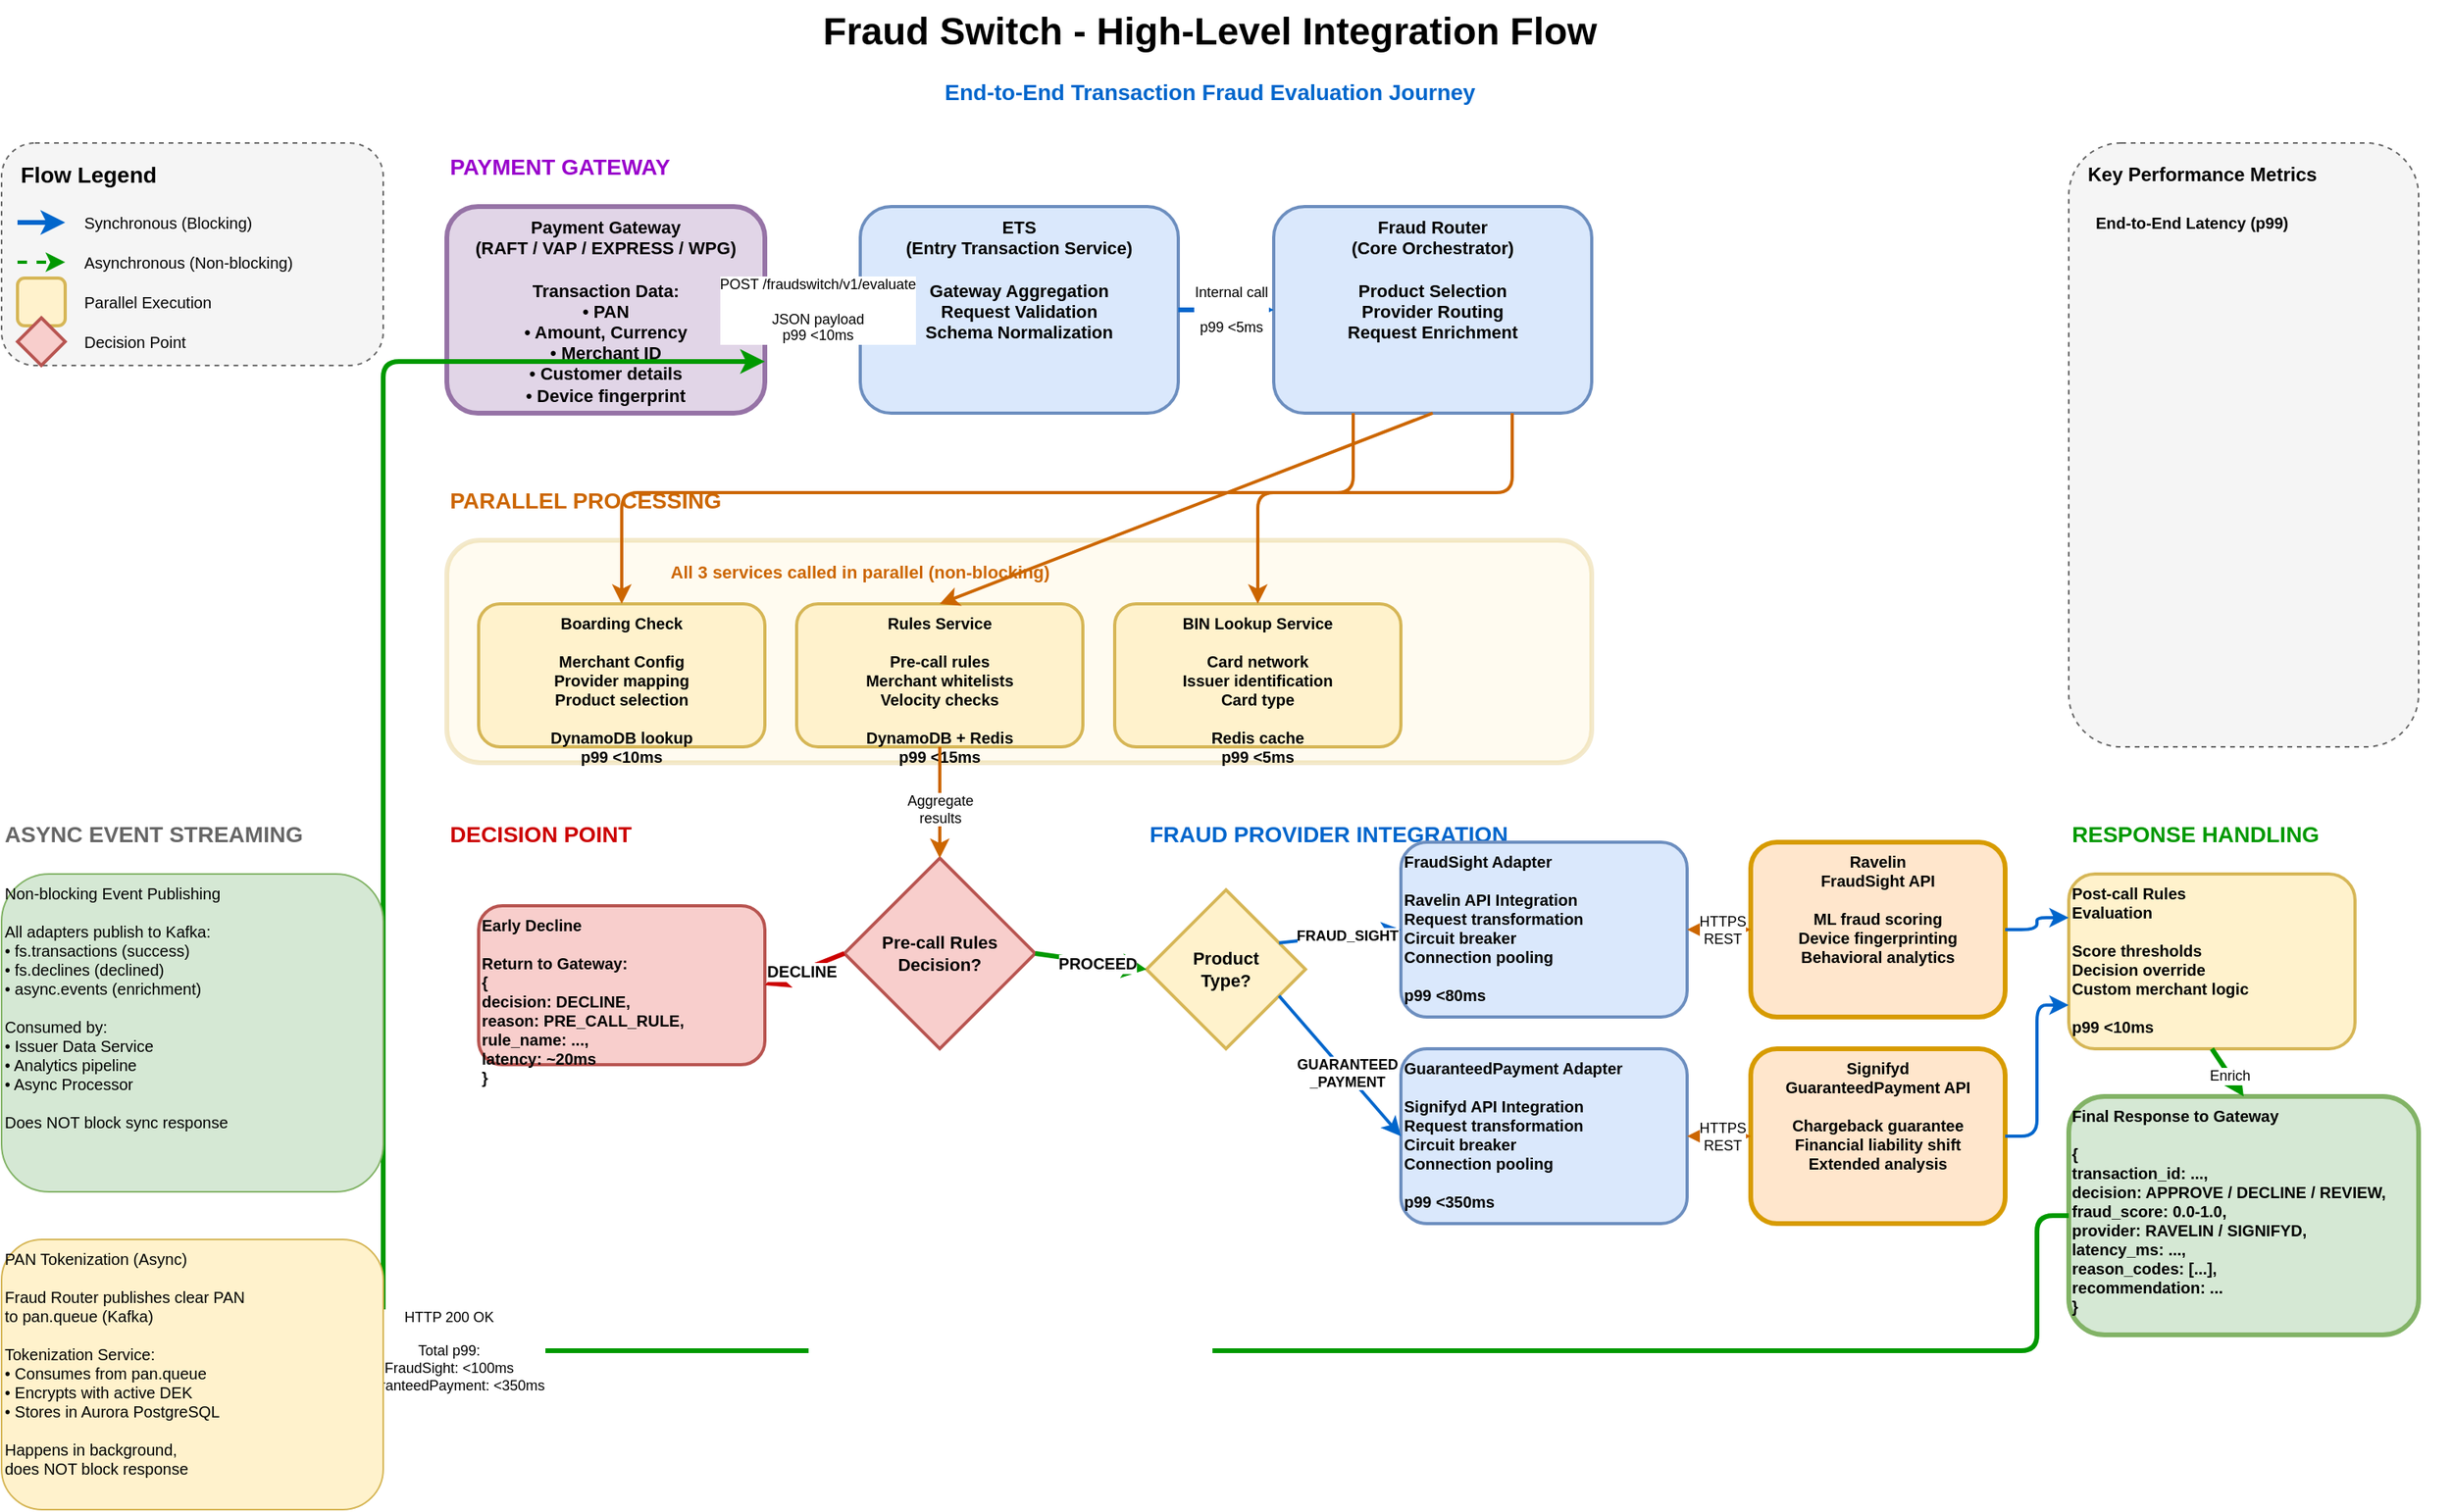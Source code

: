 <mxfile version="22.1.0" type="device">
  <diagram name="High-Level Integration Flow" id="high-level-integration">
    <mxGraphModel dx="1600" dy="900" grid="1" gridSize="10" guides="1" tooltips="1" connect="1" arrows="1" fold="1" page="1" pageScale="1" pageWidth="1600" pageHeight="900" math="0" shadow="0">
      <root>
        <mxCell id="0" />
        <mxCell id="1" parent="0" />
        
        <mxCell id="title" value="Fraud Switch - High-Level Integration Flow" style="text;html=1;strokeColor=none;fillColor=none;align=center;verticalAlign=middle;whiteSpace=wrap;rounded=0;fontSize=24;fontStyle=1" vertex="1" parent="1">
          <mxGeometry x="400" y="20" width="800" height="40" as="geometry" />
        </mxCell>
        
        <mxCell id="subtitle" value="End-to-End Transaction Fraud Evaluation Journey" style="text;html=1;strokeColor=none;fillColor=none;align=center;verticalAlign=middle;whiteSpace=wrap;rounded=0;fontSize=14;fontColor=#0066CC;fontStyle=1" vertex="1" parent="1">
          <mxGeometry x="400" y="65" width="800" height="25" as="geometry" />
        </mxCell>
        
        <mxCell id="legend-box" value="" style="rounded=1;whiteSpace=wrap;html=1;fillColor=#f5f5f5;strokeColor=#666666;dashed=1;" vertex="1" parent="1">
          <mxGeometry x="40" y="110" width="240" height="140" as="geometry" />
        </mxCell>
        <mxCell id="legend-title" value="Flow Legend" style="text;html=1;strokeColor=none;fillColor=none;align=left;verticalAlign=middle;whiteSpace=wrap;rounded=0;fontSize=14;fontStyle=1" vertex="1" parent="1">
          <mxGeometry x="50" y="120" width="150" height="20" as="geometry" />
        </mxCell>
        <mxCell id="legend-sync" value="Synchronous (Blocking)" style="text;html=1;strokeColor=none;fillColor=none;align=left;verticalAlign=middle;whiteSpace=wrap;rounded=0;fontSize=10;" vertex="1" parent="1">
          <mxGeometry x="90" y="150" width="140" height="20" as="geometry" />
        </mxCell>
        <mxCell id="legend-async" value="Asynchronous (Non-blocking)" style="text;html=1;strokeColor=none;fillColor=none;align=left;verticalAlign=middle;whiteSpace=wrap;rounded=0;fontSize=10;" vertex="1" parent="1">
          <mxGeometry x="90" y="175" width="140" height="20" as="geometry" />
        </mxCell>
        <mxCell id="legend-parallel" value="Parallel Execution" style="text;html=1;strokeColor=none;fillColor=none;align=left;verticalAlign=middle;whiteSpace=wrap;rounded=0;fontSize=10;" vertex="1" parent="1">
          <mxGeometry x="90" y="200" width="140" height="20" as="geometry" />
        </mxCell>
        <mxCell id="legend-decision" value="Decision Point" style="text;html=1;strokeColor=none;fillColor=none;align=left;verticalAlign=middle;whiteSpace=wrap;rounded=0;fontSize=10;" vertex="1" parent="1">
          <mxGeometry x="90" y="225" width="140" height="20" as="geometry" />
        </mxCell>
        <mxCell id="legend-sync-line" value="" style="endArrow=classic;html=1;strokeWidth=3;strokeColor=#0066CC;" edge="1" parent="1">
          <mxGeometry width="50" height="50" relative="1" as="geometry">
            <mxPoint x="50" y="160" as="sourcePoint" />
            <mxPoint x="80" y="160" as="targetPoint" />
          </mxGeometry>
        </mxCell>
        <mxCell id="legend-async-line" value="" style="endArrow=classic;html=1;strokeWidth=2;strokeColor=#009900;dashed=1;" edge="1" parent="1">
          <mxGeometry width="50" height="50" relative="1" as="geometry">
            <mxPoint x="50" y="185" as="sourcePoint" />
            <mxPoint x="80" y="185" as="targetPoint" />
          </mxGeometry>
        </mxCell>
        <mxCell id="legend-parallel-box" value="" style="rounded=1;whiteSpace=wrap;html=1;fillColor=#fff2cc;strokeColor=#d6b656;strokeWidth=2;" vertex="1" parent="1">
          <mxGeometry x="50" y="195" width="30" height="30" as="geometry" />
        </mxCell>
        <mxCell id="legend-decision-diamond" value="" style="rhombus;whiteSpace=wrap;html=1;fillColor=#f8cecc;strokeColor=#b85450;strokeWidth=2;" vertex="1" parent="1">
          <mxGeometry x="50" y="220" width="30" height="30" as="geometry" />
        </mxCell>

        <mxCell id="gateway-layer" value="PAYMENT GATEWAY" style="text;html=1;strokeColor=none;fillColor=none;align=left;verticalAlign=middle;whiteSpace=wrap;rounded=0;fontSize=14;fontStyle=1;fontColor=#9900CC;" vertex="1" parent="1">
          <mxGeometry x="320" y="110" width="200" height="30" as="geometry" />
        </mxCell>

        <mxCell id="payment-gateway" value="Payment Gateway&#xa;(RAFT / VAP / EXPRESS / WPG)&#xa;&#xa;Transaction Data:&#xa;• PAN&#xa;• Amount, Currency&#xa;• Merchant ID&#xa;• Customer details&#xa;• Device fingerprint" style="rounded=1;whiteSpace=wrap;html=1;fillColor=#e1d5e7;strokeColor=#9673a6;verticalAlign=top;fontSize=11;fontStyle=1;strokeWidth=3;" vertex="1" parent="1">
          <mxGeometry x="320" y="150" width="200" height="130" as="geometry" />
        </mxCell>

        <mxCell id="ets" value="ETS&#xa;(Entry Transaction Service)&#xa;&#xa;Gateway Aggregation&#xa;Request Validation&#xa;Schema Normalization" style="rounded=1;whiteSpace=wrap;html=1;fillColor=#dae8fc;strokeColor=#6c8ebf;verticalAlign=top;fontSize=11;fontStyle=1;strokeWidth=2;" vertex="1" parent="1">
          <mxGeometry x="580" y="150" width="200" height="130" as="geometry" />
        </mxCell>

        <mxCell id="gateway-to-ets" value="POST /fraudswitch/v1/evaluate&#xa;&#xa;JSON payload&#xa;p99 &lt;10ms" style="endArrow=classic;html=1;exitX=1;exitY=0.5;exitDx=0;exitDy=0;entryX=0;entryY=0.5;entryDx=0;entryDy=0;strokeWidth=3;strokeColor=#0066CC;fontSize=9;" edge="1" parent="1" source="payment-gateway" target="ets">
          <mxGeometry x="0.1" width="50" height="50" relative="1" as="geometry">
            <mxPoint x="600" y="300" as="sourcePoint" />
            <mxPoint x="650" y="250" as="targetPoint" />
            <mxPoint as="offset" />
          </mxGeometry>
        </mxCell>

        <mxCell id="fraud-router" value="Fraud Router&#xa;(Core Orchestrator)&#xa;&#xa;Product Selection&#xa;Provider Routing&#xa;Request Enrichment" style="rounded=1;whiteSpace=wrap;html=1;fillColor=#dae8fc;strokeColor=#6c8ebf;verticalAlign=top;fontSize=11;fontStyle=1;strokeWidth=2;" vertex="1" parent="1">
          <mxGeometry x="840" y="150" width="200" height="130" as="geometry" />
        </mxCell>

        <mxCell id="ets-to-router" value="Internal call&#xa;&#xa;p99 &lt;5ms" style="endArrow=classic;html=1;exitX=1;exitY=0.5;exitDx=0;exitDy=0;entryX=0;entryY=0.5;entryDx=0;entryDy=0;strokeWidth=3;strokeColor=#0066CC;fontSize=9;" edge="1" parent="1" source="ets" target="fraud-router">
          <mxGeometry x="0.1" width="50" height="50" relative="1" as="geometry">
            <mxPoint x="800" y="300" as="sourcePoint" />
            <mxPoint x="850" y="250" as="targetPoint" />
            <mxPoint as="offset" />
          </mxGeometry>
        </mxCell>

        <mxCell id="parallel-layer" value="PARALLEL PROCESSING" style="text;html=1;strokeColor=none;fillColor=none;align=left;verticalAlign=middle;whiteSpace=wrap;rounded=0;fontSize=14;fontStyle=1;fontColor=#CC6600;" vertex="1" parent="1">
          <mxGeometry x="320" y="320" width="300" height="30" as="geometry" />
        </mxCell>

        <mxCell id="parallel-box" value="" style="rounded=1;whiteSpace=wrap;html=1;fillColor=#fff2cc;strokeColor=#d6b656;strokeWidth=3;opacity=30;" vertex="1" parent="1">
          <mxGeometry x="320" y="360" width="720" height="140" as="geometry" />
        </mxCell>

        <mxCell id="parallel-label" value="All 3 services called in parallel (non-blocking)" style="text;html=1;strokeColor=none;fillColor=none;align=center;verticalAlign=middle;whiteSpace=wrap;rounded=0;fontSize=11;fontStyle=1;fontColor=#CC6600;" vertex="1" parent="1">
          <mxGeometry x="420" y="370" width="320" height="20" as="geometry" />
        </mxCell>

        <mxCell id="boarding-service" value="Boarding Check&#xa;&#xa;Merchant Config&#xa;Provider mapping&#xa;Product selection&#xa;&#xa;DynamoDB lookup&#xa;p99 &lt;10ms" style="rounded=1;whiteSpace=wrap;html=1;fillColor=#fff2cc;strokeColor=#d6b656;verticalAlign=top;fontSize=10;fontStyle=1;strokeWidth=2;" vertex="1" parent="1">
          <mxGeometry x="340" y="400" width="180" height="90" as="geometry" />
        </mxCell>

        <mxCell id="rules-service" value="Rules Service&#xa;&#xa;Pre-call rules&#xa;Merchant whitelists&#xa;Velocity checks&#xa;&#xa;DynamoDB + Redis&#xa;p99 &lt;15ms" style="rounded=1;whiteSpace=wrap;html=1;fillColor=#fff2cc;strokeColor=#d6b656;verticalAlign=top;fontSize=10;fontStyle=1;strokeWidth=2;" vertex="1" parent="1">
          <mxGeometry x="540" y="400" width="180" height="90" as="geometry" />
        </mxCell>

        <mxCell id="bin-lookup" value="BIN Lookup Service&#xa;&#xa;Card network&#xa;Issuer identification&#xa;Card type&#xa;&#xa;Redis cache&#xa;p99 &lt;5ms" style="rounded=1;whiteSpace=wrap;html=1;fillColor=#fff2cc;strokeColor=#d6b656;verticalAlign=top;fontSize=10;fontStyle=1;strokeWidth=2;" vertex="1" parent="1">
          <mxGeometry x="740" y="400" width="180" height="90" as="geometry" />
        </mxCell>

        <mxCell id="router-to-boarding" value="" style="endArrow=classic;html=1;exitX=0.25;exitY=1;exitDx=0;exitDy=0;entryX=0.5;entryY=0;entryDx=0;entryDy=0;strokeWidth=2;strokeColor=#CC6600;fontSize=9;edgeStyle=orthogonalEdgeStyle;" edge="1" parent="1" source="fraud-router" target="boarding-service">
          <mxGeometry x="0.1" width="50" height="50" relative="1" as="geometry">
            <mxPoint x="700" y="350" as="sourcePoint" />
            <mxPoint x="750" y="300" as="targetPoint" />
            <mxPoint as="offset" />
            <Array as="points">
              <mxPoint x="890" y="330" />
              <mxPoint x="430" y="330" />
            </Array>
          </mxGeometry>
        </mxCell>

        <mxCell id="router-to-rules" value="" style="endArrow=classic;html=1;exitX=0.5;exitY=1;exitDx=0;exitDy=0;entryX=0.5;entryY=0;entryDx=0;entryDy=0;strokeWidth=2;strokeColor=#CC6600;fontSize=9;" edge="1" parent="1" source="fraud-router" target="rules-service">
          <mxGeometry x="0.1" width="50" height="50" relative="1" as="geometry">
            <mxPoint x="700" y="350" as="sourcePoint" />
            <mxPoint x="750" y="300" as="targetPoint" />
            <mxPoint as="offset" />
          </mxGeometry>
        </mxCell>

        <mxCell id="router-to-bin" value="" style="endArrow=classic;html=1;exitX=0.75;exitY=1;exitDx=0;exitDy=0;entryX=0.5;entryY=0;entryDx=0;entryDy=0;strokeWidth=2;strokeColor=#CC6600;fontSize=9;edgeStyle=orthogonalEdgeStyle;" edge="1" parent="1" source="fraud-router" target="bin-lookup">
          <mxGeometry x="0.1" width="50" height="50" relative="1" as="geometry">
            <mxPoint x="700" y="350" as="sourcePoint" />
            <mxPoint x="750" y="300" as="targetPoint" />
            <mxPoint as="offset" />
            <Array as="points">
              <mxPoint x="990" y="330" />
              <mxPoint x="830" y="330" />
            </Array>
          </mxGeometry>
        </mxCell>

        <mxCell id="decision-layer" value="DECISION POINT" style="text;html=1;strokeColor=none;fillColor=none;align=left;verticalAlign=middle;whiteSpace=wrap;rounded=0;fontSize=14;fontStyle=1;fontColor=#CC0000;" vertex="1" parent="1">
          <mxGeometry x="320" y="530" width="200" height="30" as="geometry" />
        </mxCell>

        <mxCell id="pre-call-decision" value="Pre-call Rules&#xa;Decision?" style="rhombus;whiteSpace=wrap;html=1;fillColor=#f8cecc;strokeColor=#b85450;fontStyle=1;fontSize=11;strokeWidth=2;" vertex="1" parent="1">
          <mxGeometry x="570" y="560" width="120" height="120" as="geometry" />
        </mxCell>

        <mxCell id="parallel-to-decision" value="Aggregate&#xa;results" style="endArrow=classic;html=1;exitX=0.5;exitY=1;exitDx=0;exitDy=0;entryX=0.5;entryY=0;entryDx=0;entryDy=0;strokeWidth=2;strokeColor=#CC6600;fontSize=9;" edge="1" parent="1" source="rules-service" target="pre-call-decision">
          <mxGeometry x="0.1" width="50" height="50" relative="1" as="geometry">
            <mxPoint x="700" y="550" as="sourcePoint" />
            <mxPoint x="750" y="500" as="targetPoint" />
            <mxPoint as="offset" />
          </mxGeometry>
        </mxCell>

        <mxCell id="early-decline" value="Early Decline&#xa;&#xa;Return to Gateway:&#xa;{&#xa;  decision: DECLINE,&#xa;  reason: PRE_CALL_RULE,&#xa;  rule_name: ...,&#xa;  latency: ~20ms&#xa;}" style="rounded=1;whiteSpace=wrap;html=1;fillColor=#f8cecc;strokeColor=#b85450;verticalAlign=top;fontSize=10;fontStyle=1;strokeWidth=2;align=left;" vertex="1" parent="1">
          <mxGeometry x="340" y="590" width="180" height="100" as="geometry" />
        </mxCell>

        <mxCell id="decision-to-decline" value="DECLINE" style="endArrow=classic;html=1;exitX=0;exitY=0.5;exitDx=0;exitDy=0;entryX=1;entryY=0.5;entryDx=0;entryDy=0;strokeWidth=3;strokeColor=#CC0000;fontSize=10;fontStyle=1;" edge="1" parent="1" source="pre-call-decision" target="early-decline">
          <mxGeometry x="0.1" width="50" height="50" relative="1" as="geometry">
            <mxPoint x="500" y="700" as="sourcePoint" />
            <mxPoint x="550" y="650" as="targetPoint" />
            <mxPoint as="offset" />
          </mxGeometry>
        </mxCell>

        <mxCell id="provider-layer" value="FRAUD PROVIDER INTEGRATION" style="text;html=1;strokeColor=none;fillColor=none;align=left;verticalAlign=middle;whiteSpace=wrap;rounded=0;fontSize=14;fontStyle=1;fontColor=#0066CC;" vertex="1" parent="1">
          <mxGeometry x="760" y="530" width="400" height="30" as="geometry" />
        </mxCell>

        <mxCell id="adapter-decision" value="Product&#xa;Type?" style="rhombus;whiteSpace=wrap;html=1;fillColor=#fff2cc;strokeColor=#d6b656;fontStyle=1;fontSize=11;strokeWidth=2;" vertex="1" parent="1">
          <mxGeometry x="760" y="580" width="100" height="100" as="geometry" />
        </mxCell>

        <mxCell id="decision-to-adapter" value="PROCEED" style="endArrow=classic;html=1;exitX=1;exitY=0.5;exitDx=0;exitDy=0;entryX=0;entryY=0.5;entryDx=0;entryDy=0;strokeWidth=3;strokeColor=#009900;fontSize=10;fontStyle=1;" edge="1" parent="1" source="pre-call-decision" target="adapter-decision">
          <mxGeometry x="0.1" width="50" height="50" relative="1" as="geometry">
            <mxPoint x="700" y="650" as="sourcePoint" />
            <mxPoint x="750" y="600" as="targetPoint" />
            <mxPoint as="offset" />
          </mxGeometry>
        </mxCell>

        <mxCell id="fraudsight-adapter" value="FraudSight Adapter&#xa;&#xa;Ravelin API Integration&#xa;Request transformation&#xa;Circuit breaker&#xa;Connection pooling&#xa;&#xa;p99 &lt;80ms" style="rounded=1;whiteSpace=wrap;html=1;fillColor=#dae8fc;strokeColor=#6c8ebf;verticalAlign=top;fontSize=10;fontStyle=1;strokeWidth=2;align=left;" vertex="1" parent="1">
          <mxGeometry x="920" y="550" width="180" height="110" as="geometry" />
        </mxCell>

        <mxCell id="gp-adapter" value="GuaranteedPayment Adapter&#xa;&#xa;Signifyd API Integration&#xa;Request transformation&#xa;Circuit breaker&#xa;Connection pooling&#xa;&#xa;p99 &lt;350ms" style="rounded=1;whiteSpace=wrap;html=1;fillColor=#dae8fc;strokeColor=#6c8ebf;verticalAlign=top;fontSize=10;fontStyle=1;strokeWidth=2;align=left;" vertex="1" parent="1">
          <mxGeometry x="920" y="680" width="180" height="110" as="geometry" />
        </mxCell>

        <mxCell id="adapter-to-fraudsight" value="FRAUD_SIGHT" style="endArrow=classic;html=1;exitX=1;exitY=0.25;exitDx=0;exitDy=0;entryX=0;entryY=0.5;entryDx=0;entryDy=0;strokeWidth=2;strokeColor=#0066CC;fontSize=9;fontStyle=1;" edge="1" parent="1" source="adapter-decision" target="fraudsight-adapter">
          <mxGeometry x="0.1" width="50" height="50" relative="1" as="geometry">
            <mxPoint x="880" y="650" as="sourcePoint" />
            <mxPoint x="930" y="600" as="targetPoint" />
            <mxPoint as="offset" />
          </mxGeometry>
        </mxCell>

        <mxCell id="adapter-to-gp" value="GUARANTEED&#xa;_PAYMENT" style="endArrow=classic;html=1;exitX=1;exitY=0.75;exitDx=0;exitDy=0;entryX=0;entryY=0.5;entryDx=0;entryDy=0;strokeWidth=2;strokeColor=#0066CC;fontSize=9;fontStyle=1;" edge="1" parent="1" source="adapter-decision" target="gp-adapter">
          <mxGeometry x="0.1" width="50" height="50" relative="1" as="geometry">
            <mxPoint x="880" y="750" as="sourcePoint" />
            <mxPoint x="930" y="700" as="targetPoint" />
            <mxPoint as="offset" />
          </mxGeometry>
        </mxCell>

        <mxCell id="ravelin-provider" value="Ravelin&#xa;FraudSight API&#xa;&#xa;ML fraud scoring&#xa;Device fingerprinting&#xa;Behavioral analytics" style="rounded=1;whiteSpace=wrap;html=1;fillColor=#ffe6cc;strokeColor=#d79b00;verticalAlign=top;fontSize=10;fontStyle=1;strokeWidth=3;" vertex="1" parent="1">
          <mxGeometry x="1140" y="550" width="160" height="110" as="geometry" />
        </mxCell>

        <mxCell id="signifyd-provider" value="Signifyd&#xa;GuaranteedPayment API&#xa;&#xa;Chargeback guarantee&#xa;Financial liability shift&#xa;Extended analysis" style="rounded=1;whiteSpace=wrap;html=1;fillColor=#ffe6cc;strokeColor=#d79b00;verticalAlign=top;fontSize=10;fontStyle=1;strokeWidth=3;" vertex="1" parent="1">
          <mxGeometry x="1140" y="680" width="160" height="110" as="geometry" />
        </mxCell>

        <mxCell id="adapter-to-ravelin" value="HTTPS&#xa;REST" style="endArrow=classic;startArrow=classic;html=1;exitX=1;exitY=0.5;exitDx=0;exitDy=0;entryX=0;entryY=0.5;entryDx=0;entryDy=0;strokeWidth=3;strokeColor=#CC6600;fontSize=9;" edge="1" parent="1" source="fraudsight-adapter" target="ravelin-provider">
          <mxGeometry x="0.1" width="50" height="50" relative="1" as="geometry">
            <mxPoint x="1100" y="650" as="sourcePoint" />
            <mxPoint x="1150" y="600" as="targetPoint" />
            <mxPoint as="offset" />
          </mxGeometry>
        </mxCell>

        <mxCell id="adapter-to-signifyd" value="HTTPS&#xa;REST" style="endArrow=classic;startArrow=classic;html=1;exitX=1;exitY=0.5;exitDx=0;exitDy=0;entryX=0;entryY=0.5;entryDx=0;entryDy=0;strokeWidth=3;strokeColor=#CC6600;fontSize=9;" edge="1" parent="1" source="gp-adapter" target="signifyd-provider">
          <mxGeometry x="0.1" width="50" height="50" relative="1" as="geometry">
            <mxPoint x="1100" y="750" as="sourcePoint" />
            <mxPoint x="1150" y="700" as="targetPoint" />
            <mxPoint as="offset" />
          </mxGeometry>
        </mxCell>

        <mxCell id="response-layer" value="RESPONSE HANDLING" style="text;html=1;strokeColor=none;fillColor=none;align=left;verticalAlign=middle;whiteSpace=wrap;rounded=0;fontSize=14;fontStyle=1;fontColor=#009900;" vertex="1" parent="1">
          <mxGeometry x="1340" y="530" width="240" height="30" as="geometry" />
        </mxCell>

        <mxCell id="post-call-rules" value="Post-call Rules&#xa;Evaluation&#xa;&#xa;Score thresholds&#xa;Decision override&#xa;Custom merchant logic&#xa;&#xa;p99 &lt;10ms" style="rounded=1;whiteSpace=wrap;html=1;fillColor=#fff2cc;strokeColor=#d6b656;verticalAlign=top;fontSize=10;fontStyle=1;strokeWidth=2;align=left;" vertex="1" parent="1">
          <mxGeometry x="1340" y="570" width="180" height="110" as="geometry" />
        </mxCell>

        <mxCell id="ravelin-to-rules" value="" style="endArrow=classic;html=1;exitX=1;exitY=0.5;exitDx=0;exitDy=0;entryX=0;entryY=0.25;entryDx=0;entryDy=0;strokeWidth=2;strokeColor=#0066CC;fontSize=9;edgeStyle=orthogonalEdgeStyle;" edge="1" parent="1" source="ravelin-provider" target="post-call-rules">
          <mxGeometry x="0.1" width="50" height="50" relative="1" as="geometry">
            <mxPoint x="1300" y="650" as="sourcePoint" />
            <mxPoint x="1350" y="600" as="targetPoint" />
            <mxPoint as="offset" />
            <Array as="points">
              <mxPoint x="1320" y="605" />
              <mxPoint x="1320" y="598" />
            </Array>
          </mxGeometry>
        </mxCell>

        <mxCell id="signifyd-to-rules" value="" style="endArrow=classic;html=1;exitX=1;exitY=0.5;exitDx=0;exitDy=0;entryX=0;entryY=0.75;entryDx=0;entryDy=0;strokeWidth=2;strokeColor=#0066CC;fontSize=9;edgeStyle=orthogonalEdgeStyle;" edge="1" parent="1" source="signifyd-provider" target="post-call-rules">
          <mxGeometry x="0.1" width="50" height="50" relative="1" as="geometry">
            <mxPoint x="1300" y="750" as="sourcePoint" />
            <mxPoint x="1350" y="700" as="targetPoint" />
            <mxPoint as="offset" />
            <Array as="points">
              <mxPoint x="1320" y="735" />
              <mxPoint x="1320" y="653" />
            </Array>
          </mxGeometry>
        </mxCell>

        <mxCell id="final-response" value="Final Response to Gateway&#xa;&#xa;{&#xa;  transaction_id: ...,&#xa;  decision: APPROVE / DECLINE / REVIEW,&#xa;  fraud_score: 0.0-1.0,&#xa;  provider: RAVELIN / SIGNIFYD,&#xa;  latency_ms: ...,&#xa;  reason_codes: [...],&#xa;  recommendation: ...&#xa;}" style="rounded=1;whiteSpace=wrap;html=1;fillColor=#d5e8d4;strokeColor=#82b366;verticalAlign=top;fontSize=10;fontStyle=1;strokeWidth=3;align=left;" vertex="1" parent="1">
          <mxGeometry x="1340" y="710" width="220" height="150" as="geometry" />
        </mxCell>

        <mxCell id="rules-to-response" value="Enrich" style="endArrow=classic;html=1;exitX=0.5;exitY=1;exitDx=0;exitDy=0;entryX=0.5;entryY=0;entryDx=0;entryDy=0;strokeWidth=3;strokeColor=#009900;fontSize=9;" edge="1" parent="1" source="post-call-rules" target="final-response">
          <mxGeometry x="0.1" width="50" height="50" relative="1" as="geometry">
            <mxPoint x="1400" y="750" as="sourcePoint" />
            <mxPoint x="1450" y="700" as="targetPoint" />
            <mxPoint as="offset" />
          </mxGeometry>
        </mxCell>

        <mxCell id="response-to-gateway" value="HTTP 200 OK&#xa;&#xa;Total p99:&#xa;FraudSight: &lt;100ms&#xa;GuaranteedPayment: &lt;350ms" style="endArrow=classic;html=1;exitX=0;exitY=0.5;exitDx=0;exitDy=0;entryX=1;entryY=0.75;entryDx=0;entryDy=0;strokeWidth=3;strokeColor=#009900;fontSize=9;edgeStyle=orthogonalEdgeStyle;" edge="1" parent="1" source="final-response" target="payment-gateway">
          <mxGeometry x="0.1" width="50" height="50" relative="1" as="geometry">
            <mxPoint x="800" y="850" as="sourcePoint" />
            <mxPoint x="850" y="800" as="targetPoint" />
            <mxPoint as="offset" />
            <Array as="points">
              <mxPoint x="1320" y="785" />
              <mxPoint x="1320" y="870" />
              <mxPoint x="280" y="870" />
              <mxPoint x="280" y="248" />
            </Array>
          </mxGeometry>
        </mxCell>

        <mxCell id="async-layer" value="ASYNC EVENT STREAMING" style="text;html=1;strokeColor=none;fillColor=none;align=left;verticalAlign=middle;whiteSpace=wrap;rounded=0;fontSize=14;fontStyle=1;fontColor=#666666;" vertex="1" parent="1">
          <mxGeometry x="40" y="530" width="240" height="30" as="geometry" />
        </mxCell>

        <mxCell id="async-note" value="Non-blocking Event Publishing&#xa;&#xa;All adapters publish to Kafka:&#xa;• fs.transactions (success)&#xa;• fs.declines (declined)&#xa;• async.events (enrichment)&#xa;&#xa;Consumed by:&#xa;• Issuer Data Service&#xa;• Analytics pipeline&#xa;• Async Processor&#xa;&#xa;Does NOT block sync response" style="text;html=1;strokeColor=#82b366;fillColor=#d5e8d4;align=left;verticalAlign=top;whiteSpace=wrap;rounded=1;fontSize=10;fontStyle=0" vertex="1" parent="1">
          <mxGeometry x="40" y="570" width="240" height="200" as="geometry" />
        </mxCell>

        <mxCell id="tokenization-note" value="PAN Tokenization (Async)&#xa;&#xa;Fraud Router publishes clear PAN&#xa;to pan.queue (Kafka)&#xa;&#xa;Tokenization Service:&#xa;• Consumes from pan.queue&#xa;• Encrypts with active DEK&#xa;• Stores in Aurora PostgreSQL&#xa;&#xa;Happens in background,&#xa;does NOT block response" style="text;html=1;strokeColor=#d6b656;fillColor=#fff2cc;align=left;verticalAlign=top;whiteSpace=wrap;rounded=1;fontSize=10;fontStyle=0" vertex="1" parent="1">
          <mxGeometry x="40" y="800" width="240" height="170" as="geometry" />
        </mxCell>

        <mxCell id="metrics-box" value="" style="rounded=1;whiteSpace=wrap;html=1;fillColor=#f5f5f5;strokeColor=#666666;dashed=1;" vertex="1" parent="1">
          <mxGeometry x="1340" y="110" width="220" height="380" as="geometry" />
        </mxCell>
        <mxCell id="metrics-title" value="Key Performance Metrics" style="text;html=1;strokeColor=none;fillColor=none;align=left;verticalAlign=middle;whiteSpace=wrap;rounded=0;fontSize=12;fontStyle=1" vertex="1" parent="1">
          <mxGeometry x="1350" y="120" width="200" height="20" as="geometry" />
        </mxCell>
        <mxCell id="perf-1" value="End-to-End Latency (p99)" style="text;html=1;strokeColor=none;fillColor=none;align=left;verticalAlign=middle;whiteSpace=wrap;rounded=0;fontSize=10;fontStyle=1" vertex="1" parent="1">
          <mxGeometry x="1355" y="150" width="190" height="20" as="geometry" />
        </mxCell>
        <mxCell id="perf-1-val" value="• FraudSight: <100ms&#xa;• GuaranteedPayment: <350ms" style="text;html=1;strokeColor=none;fillColor=none;align=left;verticalAlign=top;whiteSpace=wrap;rounded=0;fontSize=9;" vertex="1" parent="1">
          <mxGeometry x="1360" y="170" width="190" height="30" as="geometry" />
        </mxCell>

        <mxCell id="perf-2" value="Component Breakdown" style="text;html=1;strokeColor=none;fillColor=none;align=left;verticalAlign=middle;whiteSpace=wrap;rounded=0;fontSize=10;fontStyle=1" vertex="1" parent="1">
          <mxGeometry x="1355" y="205" width="190" height="20" as="geometry" />
        </mxCell>
        <mxCell id="perf-2-val" value="• Gateway → ETS: <10ms&#xa;• ETS → Router: <5ms&#xa;• Parallel processing: <20ms&#xa;• Adapter → Provider: <80ms&#xa;• Post-call rules: <10ms" style="text;html=1;strokeColor=none;fillColor=none;align=left;verticalAlign=top;whiteSpace=wrap;rounded=0;fontSize=9;" vertex="1" parent="1">
          <mxGeometry x="1360" y="225" width="190" height="80" as="geometry" />
        </mxCell>

        <mxCell id="perf-3" value="Throughput Capacity" style="text;html=1;strokeColor=none;fillColor=none;align=left;verticalAlign=middle;whiteSpace=wrap;rounded=0;fontSize=10;fontStyle=1" vertex="1" parent="1">
          <mxGeometry x="1355" y="310" width="190" height="20" as="geometry" />
        </mxCell>
        <mxCell id="perf-3-val" value="• Sync: 300 TPS per region&#xa;• Async: 1,000 TPS per region&#xa;• Total: 1,300 TPS per region" style="text;html=1;strokeColor=none;fillColor=none;align=left;verticalAlign=top;whiteSpace=wrap;rounded=0;fontSize=9;" vertex="1" parent="1">
          <mxGeometry x="1360" y="330" width="190" height="50" as="geometry" />
        </mxCell>

        <mxCell id="perf-4" value="Availability" style="text;html=1;strokeColor=none;fillColor=none;align=left;verticalAlign=middle;whiteSpace=wrap;rounded=0;fontSize=10;fontStyle=1" vertex="1" parent="1">
          <mxGeometry x="1355" y="385" width="190" height="20" as="geometry" />
        </mxCell>
        <mxCell id="perf-4-val" value="• Target: 99.9% uptime&#xa;• Multi-AZ deployment&#xa;• Circuit breakers enabled&#xa;• Auto-scaling (10-60 pods)" style="text;html=1;strokeColor=none;fillColor=none;align=left;verticalAlign=top;whiteSpace=wrap;rounded=0;fontSize=9;" vertex="1" parent="1">
          <mxGeometry x="1360" y="405" width="190" height="60" as="geometry" />
        </mxCell>

        <mxCell id="perf-5" value="Early Decline Optimization" style="text;html=1;strokeColor=none;fillColor=none;align=left;verticalAlign=middle;whiteSpace=wrap;rounded=0;fontSize=10;fontStyle=1" vertex="1" parent="1">
          <mxGeometry x="1355" y="470" width="190" height="20" as="geometry" />
        </mxCell>
        <mxCell id="perf-5-val" value="Pre-call rules can decline&#xa;in ~20ms, avoiding expensive&#xa;provider API calls" style="text;html=1;strokeColor=none;fillColor=none;align=left;verticalAlign=top;whiteSpace=wrap;rounded=0;fontSize=9;" vertex="1" parent="1">
          <mxGeometry x="1360" y="490" width="190" height="50" as="geometry" />
        </mxCell>

      </root>
    </mxGraphModel>
  </diagram>
</mxfile>
